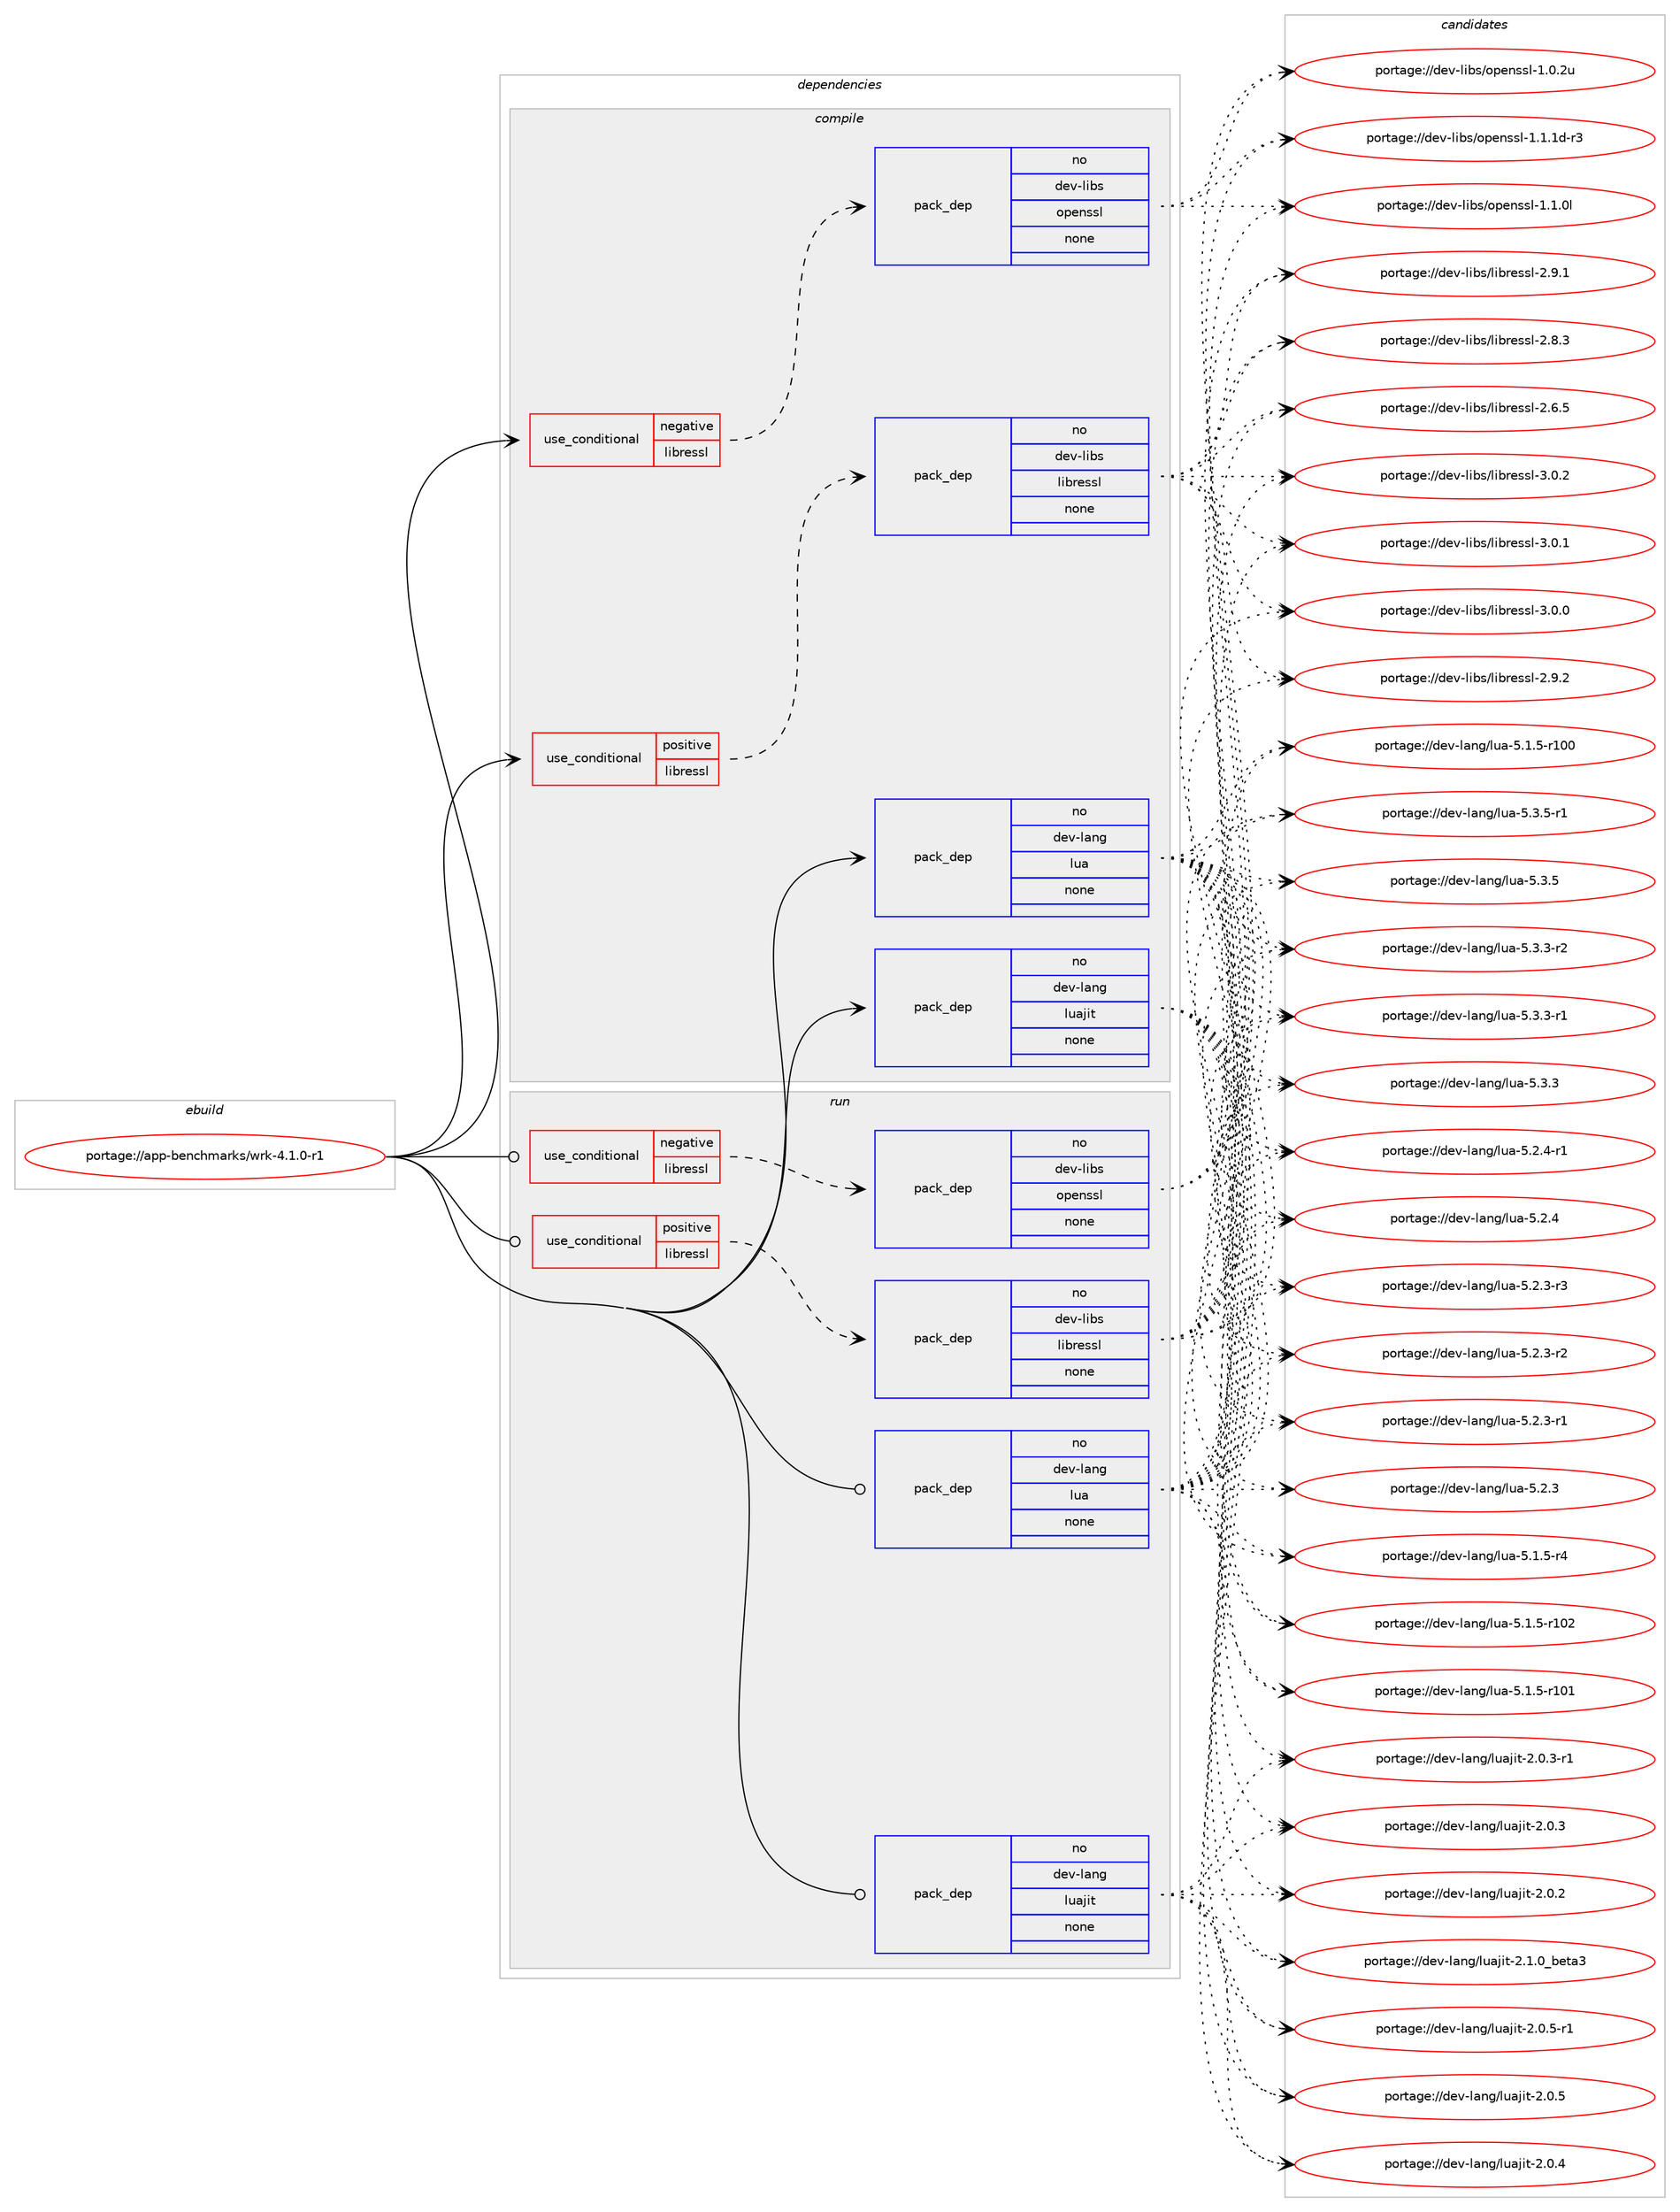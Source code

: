 digraph prolog {

# *************
# Graph options
# *************

newrank=true;
concentrate=true;
compound=true;
graph [rankdir=LR,fontname=Helvetica,fontsize=10,ranksep=1.5];#, ranksep=2.5, nodesep=0.2];
edge  [arrowhead=vee];
node  [fontname=Helvetica,fontsize=10];

# **********
# The ebuild
# **********

subgraph cluster_leftcol {
color=gray;
label=<<i>ebuild</i>>;
id [label="portage://app-benchmarks/wrk-4.1.0-r1", color=red, width=4, href="../app-benchmarks/wrk-4.1.0-r1.svg"];
}

# ****************
# The dependencies
# ****************

subgraph cluster_midcol {
color=gray;
label=<<i>dependencies</i>>;
subgraph cluster_compile {
fillcolor="#eeeeee";
style=filled;
label=<<i>compile</i>>;
subgraph cond151868 {
dependency644779 [label=<<TABLE BORDER="0" CELLBORDER="1" CELLSPACING="0" CELLPADDING="4"><TR><TD ROWSPAN="3" CELLPADDING="10">use_conditional</TD></TR><TR><TD>negative</TD></TR><TR><TD>libressl</TD></TR></TABLE>>, shape=none, color=red];
subgraph pack484327 {
dependency644780 [label=<<TABLE BORDER="0" CELLBORDER="1" CELLSPACING="0" CELLPADDING="4" WIDTH="220"><TR><TD ROWSPAN="6" CELLPADDING="30">pack_dep</TD></TR><TR><TD WIDTH="110">no</TD></TR><TR><TD>dev-libs</TD></TR><TR><TD>openssl</TD></TR><TR><TD>none</TD></TR><TR><TD></TD></TR></TABLE>>, shape=none, color=blue];
}
dependency644779:e -> dependency644780:w [weight=20,style="dashed",arrowhead="vee"];
}
id:e -> dependency644779:w [weight=20,style="solid",arrowhead="vee"];
subgraph cond151869 {
dependency644781 [label=<<TABLE BORDER="0" CELLBORDER="1" CELLSPACING="0" CELLPADDING="4"><TR><TD ROWSPAN="3" CELLPADDING="10">use_conditional</TD></TR><TR><TD>positive</TD></TR><TR><TD>libressl</TD></TR></TABLE>>, shape=none, color=red];
subgraph pack484328 {
dependency644782 [label=<<TABLE BORDER="0" CELLBORDER="1" CELLSPACING="0" CELLPADDING="4" WIDTH="220"><TR><TD ROWSPAN="6" CELLPADDING="30">pack_dep</TD></TR><TR><TD WIDTH="110">no</TD></TR><TR><TD>dev-libs</TD></TR><TR><TD>libressl</TD></TR><TR><TD>none</TD></TR><TR><TD></TD></TR></TABLE>>, shape=none, color=blue];
}
dependency644781:e -> dependency644782:w [weight=20,style="dashed",arrowhead="vee"];
}
id:e -> dependency644781:w [weight=20,style="solid",arrowhead="vee"];
subgraph pack484329 {
dependency644783 [label=<<TABLE BORDER="0" CELLBORDER="1" CELLSPACING="0" CELLPADDING="4" WIDTH="220"><TR><TD ROWSPAN="6" CELLPADDING="30">pack_dep</TD></TR><TR><TD WIDTH="110">no</TD></TR><TR><TD>dev-lang</TD></TR><TR><TD>lua</TD></TR><TR><TD>none</TD></TR><TR><TD></TD></TR></TABLE>>, shape=none, color=blue];
}
id:e -> dependency644783:w [weight=20,style="solid",arrowhead="vee"];
subgraph pack484330 {
dependency644784 [label=<<TABLE BORDER="0" CELLBORDER="1" CELLSPACING="0" CELLPADDING="4" WIDTH="220"><TR><TD ROWSPAN="6" CELLPADDING="30">pack_dep</TD></TR><TR><TD WIDTH="110">no</TD></TR><TR><TD>dev-lang</TD></TR><TR><TD>luajit</TD></TR><TR><TD>none</TD></TR><TR><TD></TD></TR></TABLE>>, shape=none, color=blue];
}
id:e -> dependency644784:w [weight=20,style="solid",arrowhead="vee"];
}
subgraph cluster_compileandrun {
fillcolor="#eeeeee";
style=filled;
label=<<i>compile and run</i>>;
}
subgraph cluster_run {
fillcolor="#eeeeee";
style=filled;
label=<<i>run</i>>;
subgraph cond151870 {
dependency644785 [label=<<TABLE BORDER="0" CELLBORDER="1" CELLSPACING="0" CELLPADDING="4"><TR><TD ROWSPAN="3" CELLPADDING="10">use_conditional</TD></TR><TR><TD>negative</TD></TR><TR><TD>libressl</TD></TR></TABLE>>, shape=none, color=red];
subgraph pack484331 {
dependency644786 [label=<<TABLE BORDER="0" CELLBORDER="1" CELLSPACING="0" CELLPADDING="4" WIDTH="220"><TR><TD ROWSPAN="6" CELLPADDING="30">pack_dep</TD></TR><TR><TD WIDTH="110">no</TD></TR><TR><TD>dev-libs</TD></TR><TR><TD>openssl</TD></TR><TR><TD>none</TD></TR><TR><TD></TD></TR></TABLE>>, shape=none, color=blue];
}
dependency644785:e -> dependency644786:w [weight=20,style="dashed",arrowhead="vee"];
}
id:e -> dependency644785:w [weight=20,style="solid",arrowhead="odot"];
subgraph cond151871 {
dependency644787 [label=<<TABLE BORDER="0" CELLBORDER="1" CELLSPACING="0" CELLPADDING="4"><TR><TD ROWSPAN="3" CELLPADDING="10">use_conditional</TD></TR><TR><TD>positive</TD></TR><TR><TD>libressl</TD></TR></TABLE>>, shape=none, color=red];
subgraph pack484332 {
dependency644788 [label=<<TABLE BORDER="0" CELLBORDER="1" CELLSPACING="0" CELLPADDING="4" WIDTH="220"><TR><TD ROWSPAN="6" CELLPADDING="30">pack_dep</TD></TR><TR><TD WIDTH="110">no</TD></TR><TR><TD>dev-libs</TD></TR><TR><TD>libressl</TD></TR><TR><TD>none</TD></TR><TR><TD></TD></TR></TABLE>>, shape=none, color=blue];
}
dependency644787:e -> dependency644788:w [weight=20,style="dashed",arrowhead="vee"];
}
id:e -> dependency644787:w [weight=20,style="solid",arrowhead="odot"];
subgraph pack484333 {
dependency644789 [label=<<TABLE BORDER="0" CELLBORDER="1" CELLSPACING="0" CELLPADDING="4" WIDTH="220"><TR><TD ROWSPAN="6" CELLPADDING="30">pack_dep</TD></TR><TR><TD WIDTH="110">no</TD></TR><TR><TD>dev-lang</TD></TR><TR><TD>lua</TD></TR><TR><TD>none</TD></TR><TR><TD></TD></TR></TABLE>>, shape=none, color=blue];
}
id:e -> dependency644789:w [weight=20,style="solid",arrowhead="odot"];
subgraph pack484334 {
dependency644790 [label=<<TABLE BORDER="0" CELLBORDER="1" CELLSPACING="0" CELLPADDING="4" WIDTH="220"><TR><TD ROWSPAN="6" CELLPADDING="30">pack_dep</TD></TR><TR><TD WIDTH="110">no</TD></TR><TR><TD>dev-lang</TD></TR><TR><TD>luajit</TD></TR><TR><TD>none</TD></TR><TR><TD></TD></TR></TABLE>>, shape=none, color=blue];
}
id:e -> dependency644790:w [weight=20,style="solid",arrowhead="odot"];
}
}

# **************
# The candidates
# **************

subgraph cluster_choices {
rank=same;
color=gray;
label=<<i>candidates</i>>;

subgraph choice484327 {
color=black;
nodesep=1;
choice1001011184510810598115471111121011101151151084549464946491004511451 [label="portage://dev-libs/openssl-1.1.1d-r3", color=red, width=4,href="../dev-libs/openssl-1.1.1d-r3.svg"];
choice100101118451081059811547111112101110115115108454946494648108 [label="portage://dev-libs/openssl-1.1.0l", color=red, width=4,href="../dev-libs/openssl-1.1.0l.svg"];
choice100101118451081059811547111112101110115115108454946484650117 [label="portage://dev-libs/openssl-1.0.2u", color=red, width=4,href="../dev-libs/openssl-1.0.2u.svg"];
dependency644780:e -> choice1001011184510810598115471111121011101151151084549464946491004511451:w [style=dotted,weight="100"];
dependency644780:e -> choice100101118451081059811547111112101110115115108454946494648108:w [style=dotted,weight="100"];
dependency644780:e -> choice100101118451081059811547111112101110115115108454946484650117:w [style=dotted,weight="100"];
}
subgraph choice484328 {
color=black;
nodesep=1;
choice10010111845108105981154710810598114101115115108455146484650 [label="portage://dev-libs/libressl-3.0.2", color=red, width=4,href="../dev-libs/libressl-3.0.2.svg"];
choice10010111845108105981154710810598114101115115108455146484649 [label="portage://dev-libs/libressl-3.0.1", color=red, width=4,href="../dev-libs/libressl-3.0.1.svg"];
choice10010111845108105981154710810598114101115115108455146484648 [label="portage://dev-libs/libressl-3.0.0", color=red, width=4,href="../dev-libs/libressl-3.0.0.svg"];
choice10010111845108105981154710810598114101115115108455046574650 [label="portage://dev-libs/libressl-2.9.2", color=red, width=4,href="../dev-libs/libressl-2.9.2.svg"];
choice10010111845108105981154710810598114101115115108455046574649 [label="portage://dev-libs/libressl-2.9.1", color=red, width=4,href="../dev-libs/libressl-2.9.1.svg"];
choice10010111845108105981154710810598114101115115108455046564651 [label="portage://dev-libs/libressl-2.8.3", color=red, width=4,href="../dev-libs/libressl-2.8.3.svg"];
choice10010111845108105981154710810598114101115115108455046544653 [label="portage://dev-libs/libressl-2.6.5", color=red, width=4,href="../dev-libs/libressl-2.6.5.svg"];
dependency644782:e -> choice10010111845108105981154710810598114101115115108455146484650:w [style=dotted,weight="100"];
dependency644782:e -> choice10010111845108105981154710810598114101115115108455146484649:w [style=dotted,weight="100"];
dependency644782:e -> choice10010111845108105981154710810598114101115115108455146484648:w [style=dotted,weight="100"];
dependency644782:e -> choice10010111845108105981154710810598114101115115108455046574650:w [style=dotted,weight="100"];
dependency644782:e -> choice10010111845108105981154710810598114101115115108455046574649:w [style=dotted,weight="100"];
dependency644782:e -> choice10010111845108105981154710810598114101115115108455046564651:w [style=dotted,weight="100"];
dependency644782:e -> choice10010111845108105981154710810598114101115115108455046544653:w [style=dotted,weight="100"];
}
subgraph choice484329 {
color=black;
nodesep=1;
choice100101118451089711010347108117974553465146534511449 [label="portage://dev-lang/lua-5.3.5-r1", color=red, width=4,href="../dev-lang/lua-5.3.5-r1.svg"];
choice10010111845108971101034710811797455346514653 [label="portage://dev-lang/lua-5.3.5", color=red, width=4,href="../dev-lang/lua-5.3.5.svg"];
choice100101118451089711010347108117974553465146514511450 [label="portage://dev-lang/lua-5.3.3-r2", color=red, width=4,href="../dev-lang/lua-5.3.3-r2.svg"];
choice100101118451089711010347108117974553465146514511449 [label="portage://dev-lang/lua-5.3.3-r1", color=red, width=4,href="../dev-lang/lua-5.3.3-r1.svg"];
choice10010111845108971101034710811797455346514651 [label="portage://dev-lang/lua-5.3.3", color=red, width=4,href="../dev-lang/lua-5.3.3.svg"];
choice100101118451089711010347108117974553465046524511449 [label="portage://dev-lang/lua-5.2.4-r1", color=red, width=4,href="../dev-lang/lua-5.2.4-r1.svg"];
choice10010111845108971101034710811797455346504652 [label="portage://dev-lang/lua-5.2.4", color=red, width=4,href="../dev-lang/lua-5.2.4.svg"];
choice100101118451089711010347108117974553465046514511451 [label="portage://dev-lang/lua-5.2.3-r3", color=red, width=4,href="../dev-lang/lua-5.2.3-r3.svg"];
choice100101118451089711010347108117974553465046514511450 [label="portage://dev-lang/lua-5.2.3-r2", color=red, width=4,href="../dev-lang/lua-5.2.3-r2.svg"];
choice100101118451089711010347108117974553465046514511449 [label="portage://dev-lang/lua-5.2.3-r1", color=red, width=4,href="../dev-lang/lua-5.2.3-r1.svg"];
choice10010111845108971101034710811797455346504651 [label="portage://dev-lang/lua-5.2.3", color=red, width=4,href="../dev-lang/lua-5.2.3.svg"];
choice100101118451089711010347108117974553464946534511452 [label="portage://dev-lang/lua-5.1.5-r4", color=red, width=4,href="../dev-lang/lua-5.1.5-r4.svg"];
choice1001011184510897110103471081179745534649465345114494850 [label="portage://dev-lang/lua-5.1.5-r102", color=red, width=4,href="../dev-lang/lua-5.1.5-r102.svg"];
choice1001011184510897110103471081179745534649465345114494849 [label="portage://dev-lang/lua-5.1.5-r101", color=red, width=4,href="../dev-lang/lua-5.1.5-r101.svg"];
choice1001011184510897110103471081179745534649465345114494848 [label="portage://dev-lang/lua-5.1.5-r100", color=red, width=4,href="../dev-lang/lua-5.1.5-r100.svg"];
dependency644783:e -> choice100101118451089711010347108117974553465146534511449:w [style=dotted,weight="100"];
dependency644783:e -> choice10010111845108971101034710811797455346514653:w [style=dotted,weight="100"];
dependency644783:e -> choice100101118451089711010347108117974553465146514511450:w [style=dotted,weight="100"];
dependency644783:e -> choice100101118451089711010347108117974553465146514511449:w [style=dotted,weight="100"];
dependency644783:e -> choice10010111845108971101034710811797455346514651:w [style=dotted,weight="100"];
dependency644783:e -> choice100101118451089711010347108117974553465046524511449:w [style=dotted,weight="100"];
dependency644783:e -> choice10010111845108971101034710811797455346504652:w [style=dotted,weight="100"];
dependency644783:e -> choice100101118451089711010347108117974553465046514511451:w [style=dotted,weight="100"];
dependency644783:e -> choice100101118451089711010347108117974553465046514511450:w [style=dotted,weight="100"];
dependency644783:e -> choice100101118451089711010347108117974553465046514511449:w [style=dotted,weight="100"];
dependency644783:e -> choice10010111845108971101034710811797455346504651:w [style=dotted,weight="100"];
dependency644783:e -> choice100101118451089711010347108117974553464946534511452:w [style=dotted,weight="100"];
dependency644783:e -> choice1001011184510897110103471081179745534649465345114494850:w [style=dotted,weight="100"];
dependency644783:e -> choice1001011184510897110103471081179745534649465345114494849:w [style=dotted,weight="100"];
dependency644783:e -> choice1001011184510897110103471081179745534649465345114494848:w [style=dotted,weight="100"];
}
subgraph choice484330 {
color=black;
nodesep=1;
choice1001011184510897110103471081179710610511645504649464895981011169751 [label="portage://dev-lang/luajit-2.1.0_beta3", color=red, width=4,href="../dev-lang/luajit-2.1.0_beta3.svg"];
choice100101118451089711010347108117971061051164550464846534511449 [label="portage://dev-lang/luajit-2.0.5-r1", color=red, width=4,href="../dev-lang/luajit-2.0.5-r1.svg"];
choice10010111845108971101034710811797106105116455046484653 [label="portage://dev-lang/luajit-2.0.5", color=red, width=4,href="../dev-lang/luajit-2.0.5.svg"];
choice10010111845108971101034710811797106105116455046484652 [label="portage://dev-lang/luajit-2.0.4", color=red, width=4,href="../dev-lang/luajit-2.0.4.svg"];
choice100101118451089711010347108117971061051164550464846514511449 [label="portage://dev-lang/luajit-2.0.3-r1", color=red, width=4,href="../dev-lang/luajit-2.0.3-r1.svg"];
choice10010111845108971101034710811797106105116455046484651 [label="portage://dev-lang/luajit-2.0.3", color=red, width=4,href="../dev-lang/luajit-2.0.3.svg"];
choice10010111845108971101034710811797106105116455046484650 [label="portage://dev-lang/luajit-2.0.2", color=red, width=4,href="../dev-lang/luajit-2.0.2.svg"];
dependency644784:e -> choice1001011184510897110103471081179710610511645504649464895981011169751:w [style=dotted,weight="100"];
dependency644784:e -> choice100101118451089711010347108117971061051164550464846534511449:w [style=dotted,weight="100"];
dependency644784:e -> choice10010111845108971101034710811797106105116455046484653:w [style=dotted,weight="100"];
dependency644784:e -> choice10010111845108971101034710811797106105116455046484652:w [style=dotted,weight="100"];
dependency644784:e -> choice100101118451089711010347108117971061051164550464846514511449:w [style=dotted,weight="100"];
dependency644784:e -> choice10010111845108971101034710811797106105116455046484651:w [style=dotted,weight="100"];
dependency644784:e -> choice10010111845108971101034710811797106105116455046484650:w [style=dotted,weight="100"];
}
subgraph choice484331 {
color=black;
nodesep=1;
choice1001011184510810598115471111121011101151151084549464946491004511451 [label="portage://dev-libs/openssl-1.1.1d-r3", color=red, width=4,href="../dev-libs/openssl-1.1.1d-r3.svg"];
choice100101118451081059811547111112101110115115108454946494648108 [label="portage://dev-libs/openssl-1.1.0l", color=red, width=4,href="../dev-libs/openssl-1.1.0l.svg"];
choice100101118451081059811547111112101110115115108454946484650117 [label="portage://dev-libs/openssl-1.0.2u", color=red, width=4,href="../dev-libs/openssl-1.0.2u.svg"];
dependency644786:e -> choice1001011184510810598115471111121011101151151084549464946491004511451:w [style=dotted,weight="100"];
dependency644786:e -> choice100101118451081059811547111112101110115115108454946494648108:w [style=dotted,weight="100"];
dependency644786:e -> choice100101118451081059811547111112101110115115108454946484650117:w [style=dotted,weight="100"];
}
subgraph choice484332 {
color=black;
nodesep=1;
choice10010111845108105981154710810598114101115115108455146484650 [label="portage://dev-libs/libressl-3.0.2", color=red, width=4,href="../dev-libs/libressl-3.0.2.svg"];
choice10010111845108105981154710810598114101115115108455146484649 [label="portage://dev-libs/libressl-3.0.1", color=red, width=4,href="../dev-libs/libressl-3.0.1.svg"];
choice10010111845108105981154710810598114101115115108455146484648 [label="portage://dev-libs/libressl-3.0.0", color=red, width=4,href="../dev-libs/libressl-3.0.0.svg"];
choice10010111845108105981154710810598114101115115108455046574650 [label="portage://dev-libs/libressl-2.9.2", color=red, width=4,href="../dev-libs/libressl-2.9.2.svg"];
choice10010111845108105981154710810598114101115115108455046574649 [label="portage://dev-libs/libressl-2.9.1", color=red, width=4,href="../dev-libs/libressl-2.9.1.svg"];
choice10010111845108105981154710810598114101115115108455046564651 [label="portage://dev-libs/libressl-2.8.3", color=red, width=4,href="../dev-libs/libressl-2.8.3.svg"];
choice10010111845108105981154710810598114101115115108455046544653 [label="portage://dev-libs/libressl-2.6.5", color=red, width=4,href="../dev-libs/libressl-2.6.5.svg"];
dependency644788:e -> choice10010111845108105981154710810598114101115115108455146484650:w [style=dotted,weight="100"];
dependency644788:e -> choice10010111845108105981154710810598114101115115108455146484649:w [style=dotted,weight="100"];
dependency644788:e -> choice10010111845108105981154710810598114101115115108455146484648:w [style=dotted,weight="100"];
dependency644788:e -> choice10010111845108105981154710810598114101115115108455046574650:w [style=dotted,weight="100"];
dependency644788:e -> choice10010111845108105981154710810598114101115115108455046574649:w [style=dotted,weight="100"];
dependency644788:e -> choice10010111845108105981154710810598114101115115108455046564651:w [style=dotted,weight="100"];
dependency644788:e -> choice10010111845108105981154710810598114101115115108455046544653:w [style=dotted,weight="100"];
}
subgraph choice484333 {
color=black;
nodesep=1;
choice100101118451089711010347108117974553465146534511449 [label="portage://dev-lang/lua-5.3.5-r1", color=red, width=4,href="../dev-lang/lua-5.3.5-r1.svg"];
choice10010111845108971101034710811797455346514653 [label="portage://dev-lang/lua-5.3.5", color=red, width=4,href="../dev-lang/lua-5.3.5.svg"];
choice100101118451089711010347108117974553465146514511450 [label="portage://dev-lang/lua-5.3.3-r2", color=red, width=4,href="../dev-lang/lua-5.3.3-r2.svg"];
choice100101118451089711010347108117974553465146514511449 [label="portage://dev-lang/lua-5.3.3-r1", color=red, width=4,href="../dev-lang/lua-5.3.3-r1.svg"];
choice10010111845108971101034710811797455346514651 [label="portage://dev-lang/lua-5.3.3", color=red, width=4,href="../dev-lang/lua-5.3.3.svg"];
choice100101118451089711010347108117974553465046524511449 [label="portage://dev-lang/lua-5.2.4-r1", color=red, width=4,href="../dev-lang/lua-5.2.4-r1.svg"];
choice10010111845108971101034710811797455346504652 [label="portage://dev-lang/lua-5.2.4", color=red, width=4,href="../dev-lang/lua-5.2.4.svg"];
choice100101118451089711010347108117974553465046514511451 [label="portage://dev-lang/lua-5.2.3-r3", color=red, width=4,href="../dev-lang/lua-5.2.3-r3.svg"];
choice100101118451089711010347108117974553465046514511450 [label="portage://dev-lang/lua-5.2.3-r2", color=red, width=4,href="../dev-lang/lua-5.2.3-r2.svg"];
choice100101118451089711010347108117974553465046514511449 [label="portage://dev-lang/lua-5.2.3-r1", color=red, width=4,href="../dev-lang/lua-5.2.3-r1.svg"];
choice10010111845108971101034710811797455346504651 [label="portage://dev-lang/lua-5.2.3", color=red, width=4,href="../dev-lang/lua-5.2.3.svg"];
choice100101118451089711010347108117974553464946534511452 [label="portage://dev-lang/lua-5.1.5-r4", color=red, width=4,href="../dev-lang/lua-5.1.5-r4.svg"];
choice1001011184510897110103471081179745534649465345114494850 [label="portage://dev-lang/lua-5.1.5-r102", color=red, width=4,href="../dev-lang/lua-5.1.5-r102.svg"];
choice1001011184510897110103471081179745534649465345114494849 [label="portage://dev-lang/lua-5.1.5-r101", color=red, width=4,href="../dev-lang/lua-5.1.5-r101.svg"];
choice1001011184510897110103471081179745534649465345114494848 [label="portage://dev-lang/lua-5.1.5-r100", color=red, width=4,href="../dev-lang/lua-5.1.5-r100.svg"];
dependency644789:e -> choice100101118451089711010347108117974553465146534511449:w [style=dotted,weight="100"];
dependency644789:e -> choice10010111845108971101034710811797455346514653:w [style=dotted,weight="100"];
dependency644789:e -> choice100101118451089711010347108117974553465146514511450:w [style=dotted,weight="100"];
dependency644789:e -> choice100101118451089711010347108117974553465146514511449:w [style=dotted,weight="100"];
dependency644789:e -> choice10010111845108971101034710811797455346514651:w [style=dotted,weight="100"];
dependency644789:e -> choice100101118451089711010347108117974553465046524511449:w [style=dotted,weight="100"];
dependency644789:e -> choice10010111845108971101034710811797455346504652:w [style=dotted,weight="100"];
dependency644789:e -> choice100101118451089711010347108117974553465046514511451:w [style=dotted,weight="100"];
dependency644789:e -> choice100101118451089711010347108117974553465046514511450:w [style=dotted,weight="100"];
dependency644789:e -> choice100101118451089711010347108117974553465046514511449:w [style=dotted,weight="100"];
dependency644789:e -> choice10010111845108971101034710811797455346504651:w [style=dotted,weight="100"];
dependency644789:e -> choice100101118451089711010347108117974553464946534511452:w [style=dotted,weight="100"];
dependency644789:e -> choice1001011184510897110103471081179745534649465345114494850:w [style=dotted,weight="100"];
dependency644789:e -> choice1001011184510897110103471081179745534649465345114494849:w [style=dotted,weight="100"];
dependency644789:e -> choice1001011184510897110103471081179745534649465345114494848:w [style=dotted,weight="100"];
}
subgraph choice484334 {
color=black;
nodesep=1;
choice1001011184510897110103471081179710610511645504649464895981011169751 [label="portage://dev-lang/luajit-2.1.0_beta3", color=red, width=4,href="../dev-lang/luajit-2.1.0_beta3.svg"];
choice100101118451089711010347108117971061051164550464846534511449 [label="portage://dev-lang/luajit-2.0.5-r1", color=red, width=4,href="../dev-lang/luajit-2.0.5-r1.svg"];
choice10010111845108971101034710811797106105116455046484653 [label="portage://dev-lang/luajit-2.0.5", color=red, width=4,href="../dev-lang/luajit-2.0.5.svg"];
choice10010111845108971101034710811797106105116455046484652 [label="portage://dev-lang/luajit-2.0.4", color=red, width=4,href="../dev-lang/luajit-2.0.4.svg"];
choice100101118451089711010347108117971061051164550464846514511449 [label="portage://dev-lang/luajit-2.0.3-r1", color=red, width=4,href="../dev-lang/luajit-2.0.3-r1.svg"];
choice10010111845108971101034710811797106105116455046484651 [label="portage://dev-lang/luajit-2.0.3", color=red, width=4,href="../dev-lang/luajit-2.0.3.svg"];
choice10010111845108971101034710811797106105116455046484650 [label="portage://dev-lang/luajit-2.0.2", color=red, width=4,href="../dev-lang/luajit-2.0.2.svg"];
dependency644790:e -> choice1001011184510897110103471081179710610511645504649464895981011169751:w [style=dotted,weight="100"];
dependency644790:e -> choice100101118451089711010347108117971061051164550464846534511449:w [style=dotted,weight="100"];
dependency644790:e -> choice10010111845108971101034710811797106105116455046484653:w [style=dotted,weight="100"];
dependency644790:e -> choice10010111845108971101034710811797106105116455046484652:w [style=dotted,weight="100"];
dependency644790:e -> choice100101118451089711010347108117971061051164550464846514511449:w [style=dotted,weight="100"];
dependency644790:e -> choice10010111845108971101034710811797106105116455046484651:w [style=dotted,weight="100"];
dependency644790:e -> choice10010111845108971101034710811797106105116455046484650:w [style=dotted,weight="100"];
}
}

}
